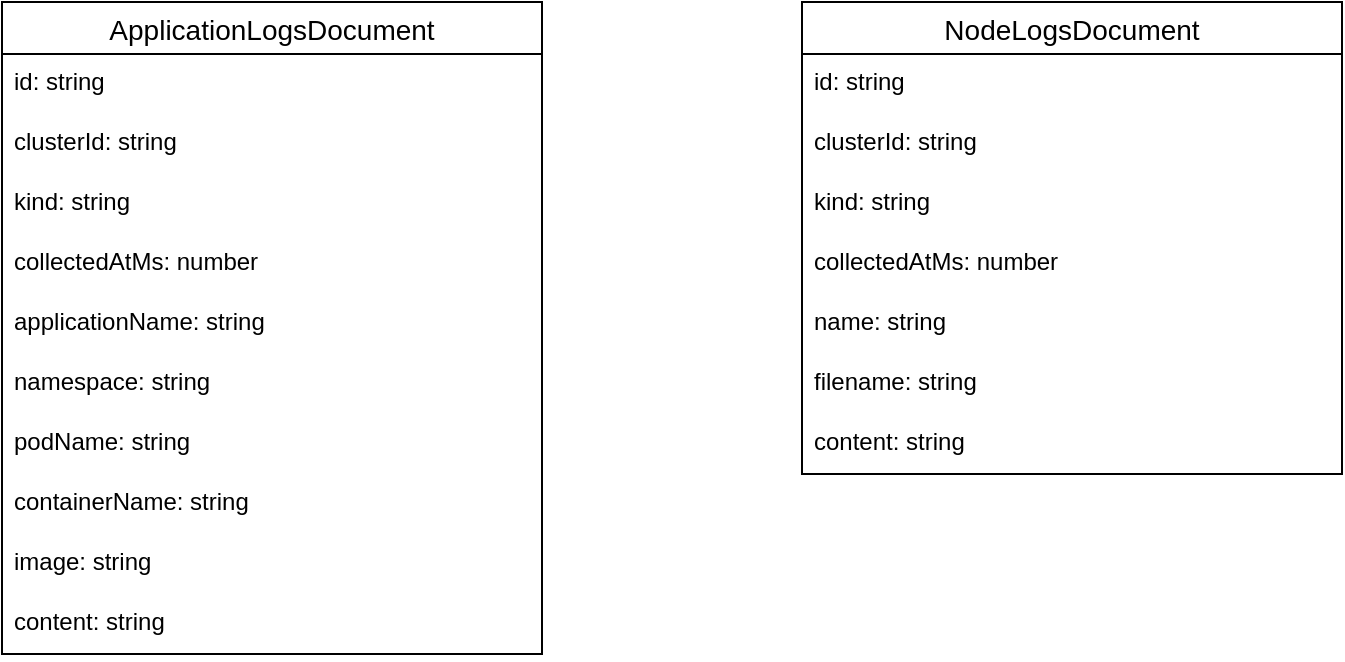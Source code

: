 <mxfile version="24.9.1">
  <diagram name="Strona-1" id="anAFnxs6NAeEIsrkDHFQ">
    <mxGraphModel dx="1355" dy="1424" grid="1" gridSize="10" guides="1" tooltips="1" connect="1" arrows="1" fold="1" page="1" pageScale="1" pageWidth="2339" pageHeight="3300" math="0" shadow="0">
      <root>
        <mxCell id="0" />
        <mxCell id="1" parent="0" />
        <mxCell id="Ig3IrDDyf_KYGwmNzcXG-152" value="ApplicationLogsDocument" style="swimlane;fontStyle=0;childLayout=stackLayout;horizontal=1;startSize=26;horizontalStack=0;resizeParent=1;resizeParentMax=0;resizeLast=0;collapsible=1;marginBottom=0;align=center;fontSize=14;" vertex="1" parent="1">
          <mxGeometry x="850" y="560" width="270" height="326" as="geometry" />
        </mxCell>
        <mxCell id="Ig3IrDDyf_KYGwmNzcXG-153" value="id: string" style="text;strokeColor=none;fillColor=none;spacingLeft=4;spacingRight=4;overflow=hidden;rotatable=0;points=[[0,0.5],[1,0.5]];portConstraint=eastwest;fontSize=12;whiteSpace=wrap;html=1;" vertex="1" parent="Ig3IrDDyf_KYGwmNzcXG-152">
          <mxGeometry y="26" width="270" height="30" as="geometry" />
        </mxCell>
        <mxCell id="Ig3IrDDyf_KYGwmNzcXG-154" value="clusterId: string" style="text;strokeColor=none;fillColor=none;spacingLeft=4;spacingRight=4;overflow=hidden;rotatable=0;points=[[0,0.5],[1,0.5]];portConstraint=eastwest;fontSize=12;whiteSpace=wrap;html=1;" vertex="1" parent="Ig3IrDDyf_KYGwmNzcXG-152">
          <mxGeometry y="56" width="270" height="30" as="geometry" />
        </mxCell>
        <mxCell id="Ig3IrDDyf_KYGwmNzcXG-155" value="kind: string" style="text;strokeColor=none;fillColor=none;spacingLeft=4;spacingRight=4;overflow=hidden;rotatable=0;points=[[0,0.5],[1,0.5]];portConstraint=eastwest;fontSize=12;whiteSpace=wrap;html=1;" vertex="1" parent="Ig3IrDDyf_KYGwmNzcXG-152">
          <mxGeometry y="86" width="270" height="30" as="geometry" />
        </mxCell>
        <mxCell id="Ig3IrDDyf_KYGwmNzcXG-156" value="collectedAtMs: number" style="text;strokeColor=none;fillColor=none;spacingLeft=4;spacingRight=4;overflow=hidden;rotatable=0;points=[[0,0.5],[1,0.5]];portConstraint=eastwest;fontSize=12;whiteSpace=wrap;html=1;" vertex="1" parent="Ig3IrDDyf_KYGwmNzcXG-152">
          <mxGeometry y="116" width="270" height="30" as="geometry" />
        </mxCell>
        <mxCell id="Ig3IrDDyf_KYGwmNzcXG-157" value="applicationName: string" style="text;strokeColor=none;fillColor=none;spacingLeft=4;spacingRight=4;overflow=hidden;rotatable=0;points=[[0,0.5],[1,0.5]];portConstraint=eastwest;fontSize=12;whiteSpace=wrap;html=1;" vertex="1" parent="Ig3IrDDyf_KYGwmNzcXG-152">
          <mxGeometry y="146" width="270" height="30" as="geometry" />
        </mxCell>
        <mxCell id="Ig3IrDDyf_KYGwmNzcXG-158" value="namespace: string" style="text;strokeColor=none;fillColor=none;spacingLeft=4;spacingRight=4;overflow=hidden;rotatable=0;points=[[0,0.5],[1,0.5]];portConstraint=eastwest;fontSize=12;whiteSpace=wrap;html=1;" vertex="1" parent="Ig3IrDDyf_KYGwmNzcXG-152">
          <mxGeometry y="176" width="270" height="30" as="geometry" />
        </mxCell>
        <mxCell id="Ig3IrDDyf_KYGwmNzcXG-159" value="podName: string" style="text;strokeColor=none;fillColor=none;spacingLeft=4;spacingRight=4;overflow=hidden;rotatable=0;points=[[0,0.5],[1,0.5]];portConstraint=eastwest;fontSize=12;whiteSpace=wrap;html=1;" vertex="1" parent="Ig3IrDDyf_KYGwmNzcXG-152">
          <mxGeometry y="206" width="270" height="30" as="geometry" />
        </mxCell>
        <mxCell id="Ig3IrDDyf_KYGwmNzcXG-160" value="containerName: string" style="text;strokeColor=none;fillColor=none;spacingLeft=4;spacingRight=4;overflow=hidden;rotatable=0;points=[[0,0.5],[1,0.5]];portConstraint=eastwest;fontSize=12;whiteSpace=wrap;html=1;" vertex="1" parent="Ig3IrDDyf_KYGwmNzcXG-152">
          <mxGeometry y="236" width="270" height="30" as="geometry" />
        </mxCell>
        <mxCell id="Ig3IrDDyf_KYGwmNzcXG-161" value="image: string" style="text;strokeColor=none;fillColor=none;spacingLeft=4;spacingRight=4;overflow=hidden;rotatable=0;points=[[0,0.5],[1,0.5]];portConstraint=eastwest;fontSize=12;whiteSpace=wrap;html=1;" vertex="1" parent="Ig3IrDDyf_KYGwmNzcXG-152">
          <mxGeometry y="266" width="270" height="30" as="geometry" />
        </mxCell>
        <mxCell id="Ig3IrDDyf_KYGwmNzcXG-162" value="content: string" style="text;strokeColor=none;fillColor=none;spacingLeft=4;spacingRight=4;overflow=hidden;rotatable=0;points=[[0,0.5],[1,0.5]];portConstraint=eastwest;fontSize=12;whiteSpace=wrap;html=1;" vertex="1" parent="Ig3IrDDyf_KYGwmNzcXG-152">
          <mxGeometry y="296" width="270" height="30" as="geometry" />
        </mxCell>
        <mxCell id="Ig3IrDDyf_KYGwmNzcXG-163" value="NodeLogsDocument" style="swimlane;fontStyle=0;childLayout=stackLayout;horizontal=1;startSize=26;horizontalStack=0;resizeParent=1;resizeParentMax=0;resizeLast=0;collapsible=1;marginBottom=0;align=center;fontSize=14;" vertex="1" parent="1">
          <mxGeometry x="1250" y="560" width="270" height="236" as="geometry" />
        </mxCell>
        <mxCell id="Ig3IrDDyf_KYGwmNzcXG-164" value="id: string" style="text;strokeColor=none;fillColor=none;spacingLeft=4;spacingRight=4;overflow=hidden;rotatable=0;points=[[0,0.5],[1,0.5]];portConstraint=eastwest;fontSize=12;whiteSpace=wrap;html=1;" vertex="1" parent="Ig3IrDDyf_KYGwmNzcXG-163">
          <mxGeometry y="26" width="270" height="30" as="geometry" />
        </mxCell>
        <mxCell id="Ig3IrDDyf_KYGwmNzcXG-165" value="clusterId: string" style="text;strokeColor=none;fillColor=none;spacingLeft=4;spacingRight=4;overflow=hidden;rotatable=0;points=[[0,0.5],[1,0.5]];portConstraint=eastwest;fontSize=12;whiteSpace=wrap;html=1;" vertex="1" parent="Ig3IrDDyf_KYGwmNzcXG-163">
          <mxGeometry y="56" width="270" height="30" as="geometry" />
        </mxCell>
        <mxCell id="Ig3IrDDyf_KYGwmNzcXG-166" value="kind: string" style="text;strokeColor=none;fillColor=none;spacingLeft=4;spacingRight=4;overflow=hidden;rotatable=0;points=[[0,0.5],[1,0.5]];portConstraint=eastwest;fontSize=12;whiteSpace=wrap;html=1;" vertex="1" parent="Ig3IrDDyf_KYGwmNzcXG-163">
          <mxGeometry y="86" width="270" height="30" as="geometry" />
        </mxCell>
        <mxCell id="Ig3IrDDyf_KYGwmNzcXG-167" value="collectedAtMs: number" style="text;strokeColor=none;fillColor=none;spacingLeft=4;spacingRight=4;overflow=hidden;rotatable=0;points=[[0,0.5],[1,0.5]];portConstraint=eastwest;fontSize=12;whiteSpace=wrap;html=1;" vertex="1" parent="Ig3IrDDyf_KYGwmNzcXG-163">
          <mxGeometry y="116" width="270" height="30" as="geometry" />
        </mxCell>
        <mxCell id="Ig3IrDDyf_KYGwmNzcXG-168" value="name: string" style="text;strokeColor=none;fillColor=none;spacingLeft=4;spacingRight=4;overflow=hidden;rotatable=0;points=[[0,0.5],[1,0.5]];portConstraint=eastwest;fontSize=12;whiteSpace=wrap;html=1;" vertex="1" parent="Ig3IrDDyf_KYGwmNzcXG-163">
          <mxGeometry y="146" width="270" height="30" as="geometry" />
        </mxCell>
        <mxCell id="Ig3IrDDyf_KYGwmNzcXG-174" value="filename: string" style="text;strokeColor=none;fillColor=none;spacingLeft=4;spacingRight=4;overflow=hidden;rotatable=0;points=[[0,0.5],[1,0.5]];portConstraint=eastwest;fontSize=12;whiteSpace=wrap;html=1;" vertex="1" parent="Ig3IrDDyf_KYGwmNzcXG-163">
          <mxGeometry y="176" width="270" height="30" as="geometry" />
        </mxCell>
        <mxCell id="Ig3IrDDyf_KYGwmNzcXG-173" value="content: string" style="text;strokeColor=none;fillColor=none;spacingLeft=4;spacingRight=4;overflow=hidden;rotatable=0;points=[[0,0.5],[1,0.5]];portConstraint=eastwest;fontSize=12;whiteSpace=wrap;html=1;" vertex="1" parent="Ig3IrDDyf_KYGwmNzcXG-163">
          <mxGeometry y="206" width="270" height="30" as="geometry" />
        </mxCell>
      </root>
    </mxGraphModel>
  </diagram>
</mxfile>
